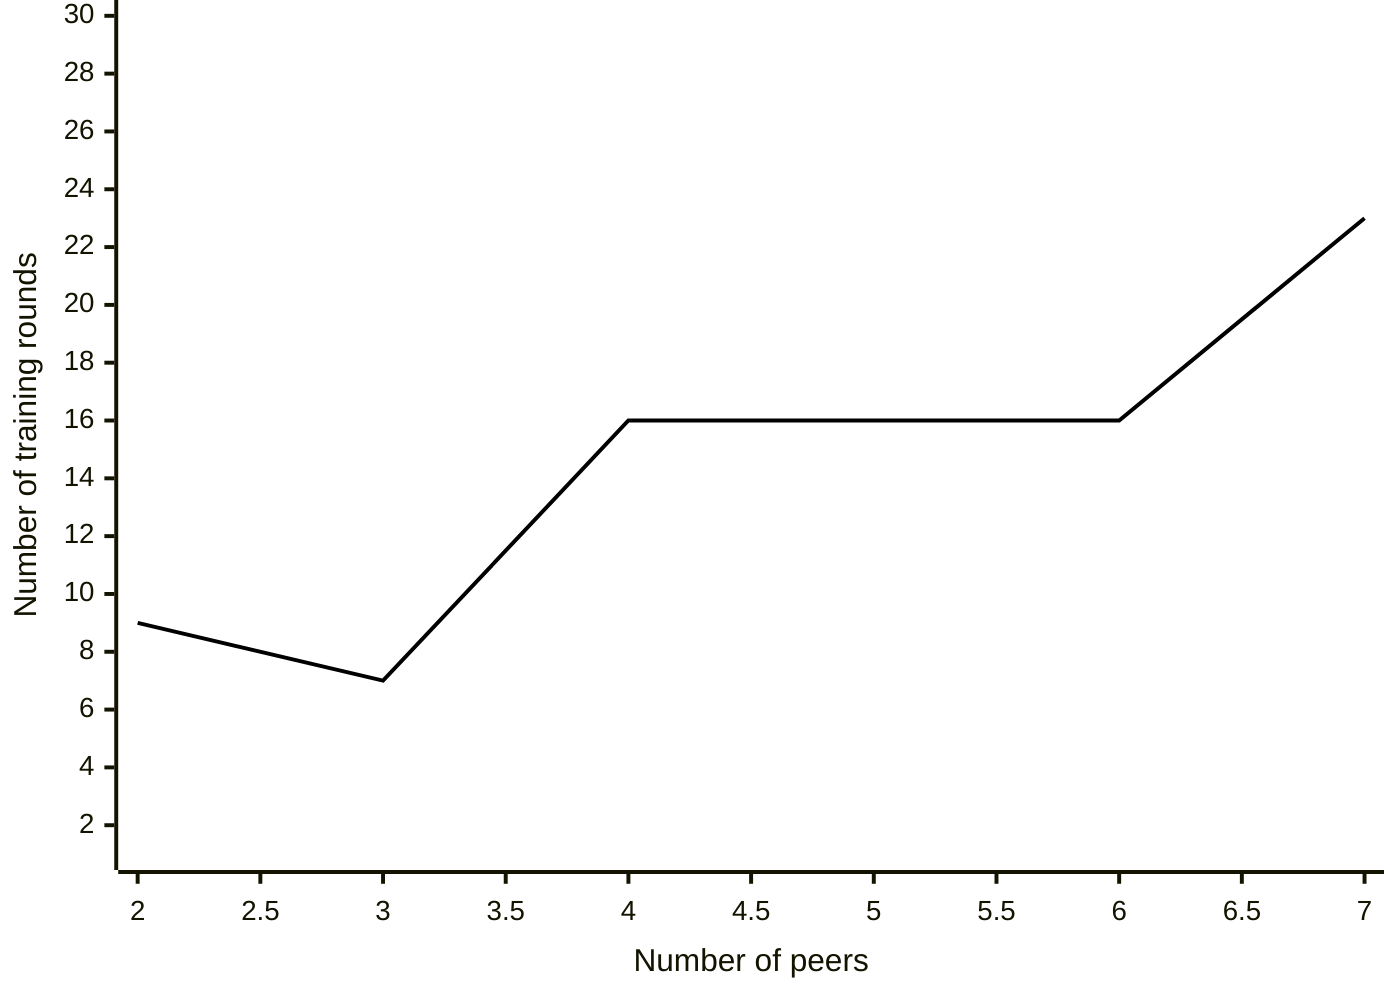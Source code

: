 ---
config:
  themeVariables:
    xyChart:
      plotColorPalette: "#000000"
  theme: base
  look: classic
---
xychart-beta
    x-axis "Number of peers" 2 --> 7
    y-axis "Number of training rounds" 1 --> 30
    line [9,7,16,16,16,23]